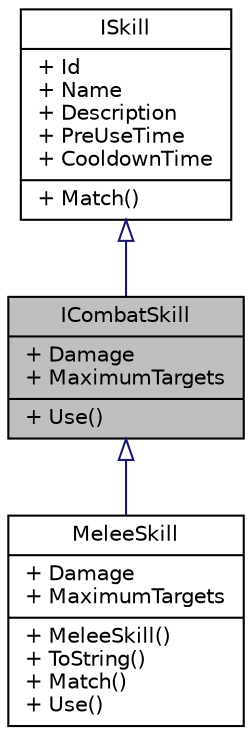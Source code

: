digraph "ICombatSkill"
{
 // INTERACTIVE_SVG=YES
  edge [fontname="Helvetica",fontsize="10",labelfontname="Helvetica",labelfontsize="10"];
  node [fontname="Helvetica",fontsize="10",shape=record];
  Node1 [label="{ICombatSkill\n|+ Damage\l+ MaximumTargets\l|+ Use()\l}",height=0.2,width=0.4,color="black", fillcolor="grey75", style="filled" fontcolor="black"];
  Node2 -> Node1 [dir="back",color="midnightblue",fontsize="10",style="solid",arrowtail="onormal",fontname="Helvetica"];
  Node2 [label="{ISkill\n|+ Id\l+ Name\l+ Description\l+ PreUseTime\l+ CooldownTime\l|+ Match()\l}",height=0.2,width=0.4,color="black", fillcolor="white", style="filled",URL="$d5/dc7/interface_action_rpg_kit_1_1_character_1_1_skill_1_1_i_skill.xhtml",tooltip="Interface for Skills."];
  Node1 -> Node3 [dir="back",color="midnightblue",fontsize="10",style="solid",arrowtail="onormal",fontname="Helvetica"];
  Node3 [label="{MeleeSkill\n|+ Damage\l+ MaximumTargets\l|+ MeleeSkill()\l+ ToString()\l+ Match()\l+ Use()\l}",height=0.2,width=0.4,color="black", fillcolor="white", style="filled",URL="$d4/d60/class_action_rpg_kit_1_1_character_1_1_skill_1_1_melee_skill.xhtml",tooltip="Allows to attack with a melee weapon."];
}
